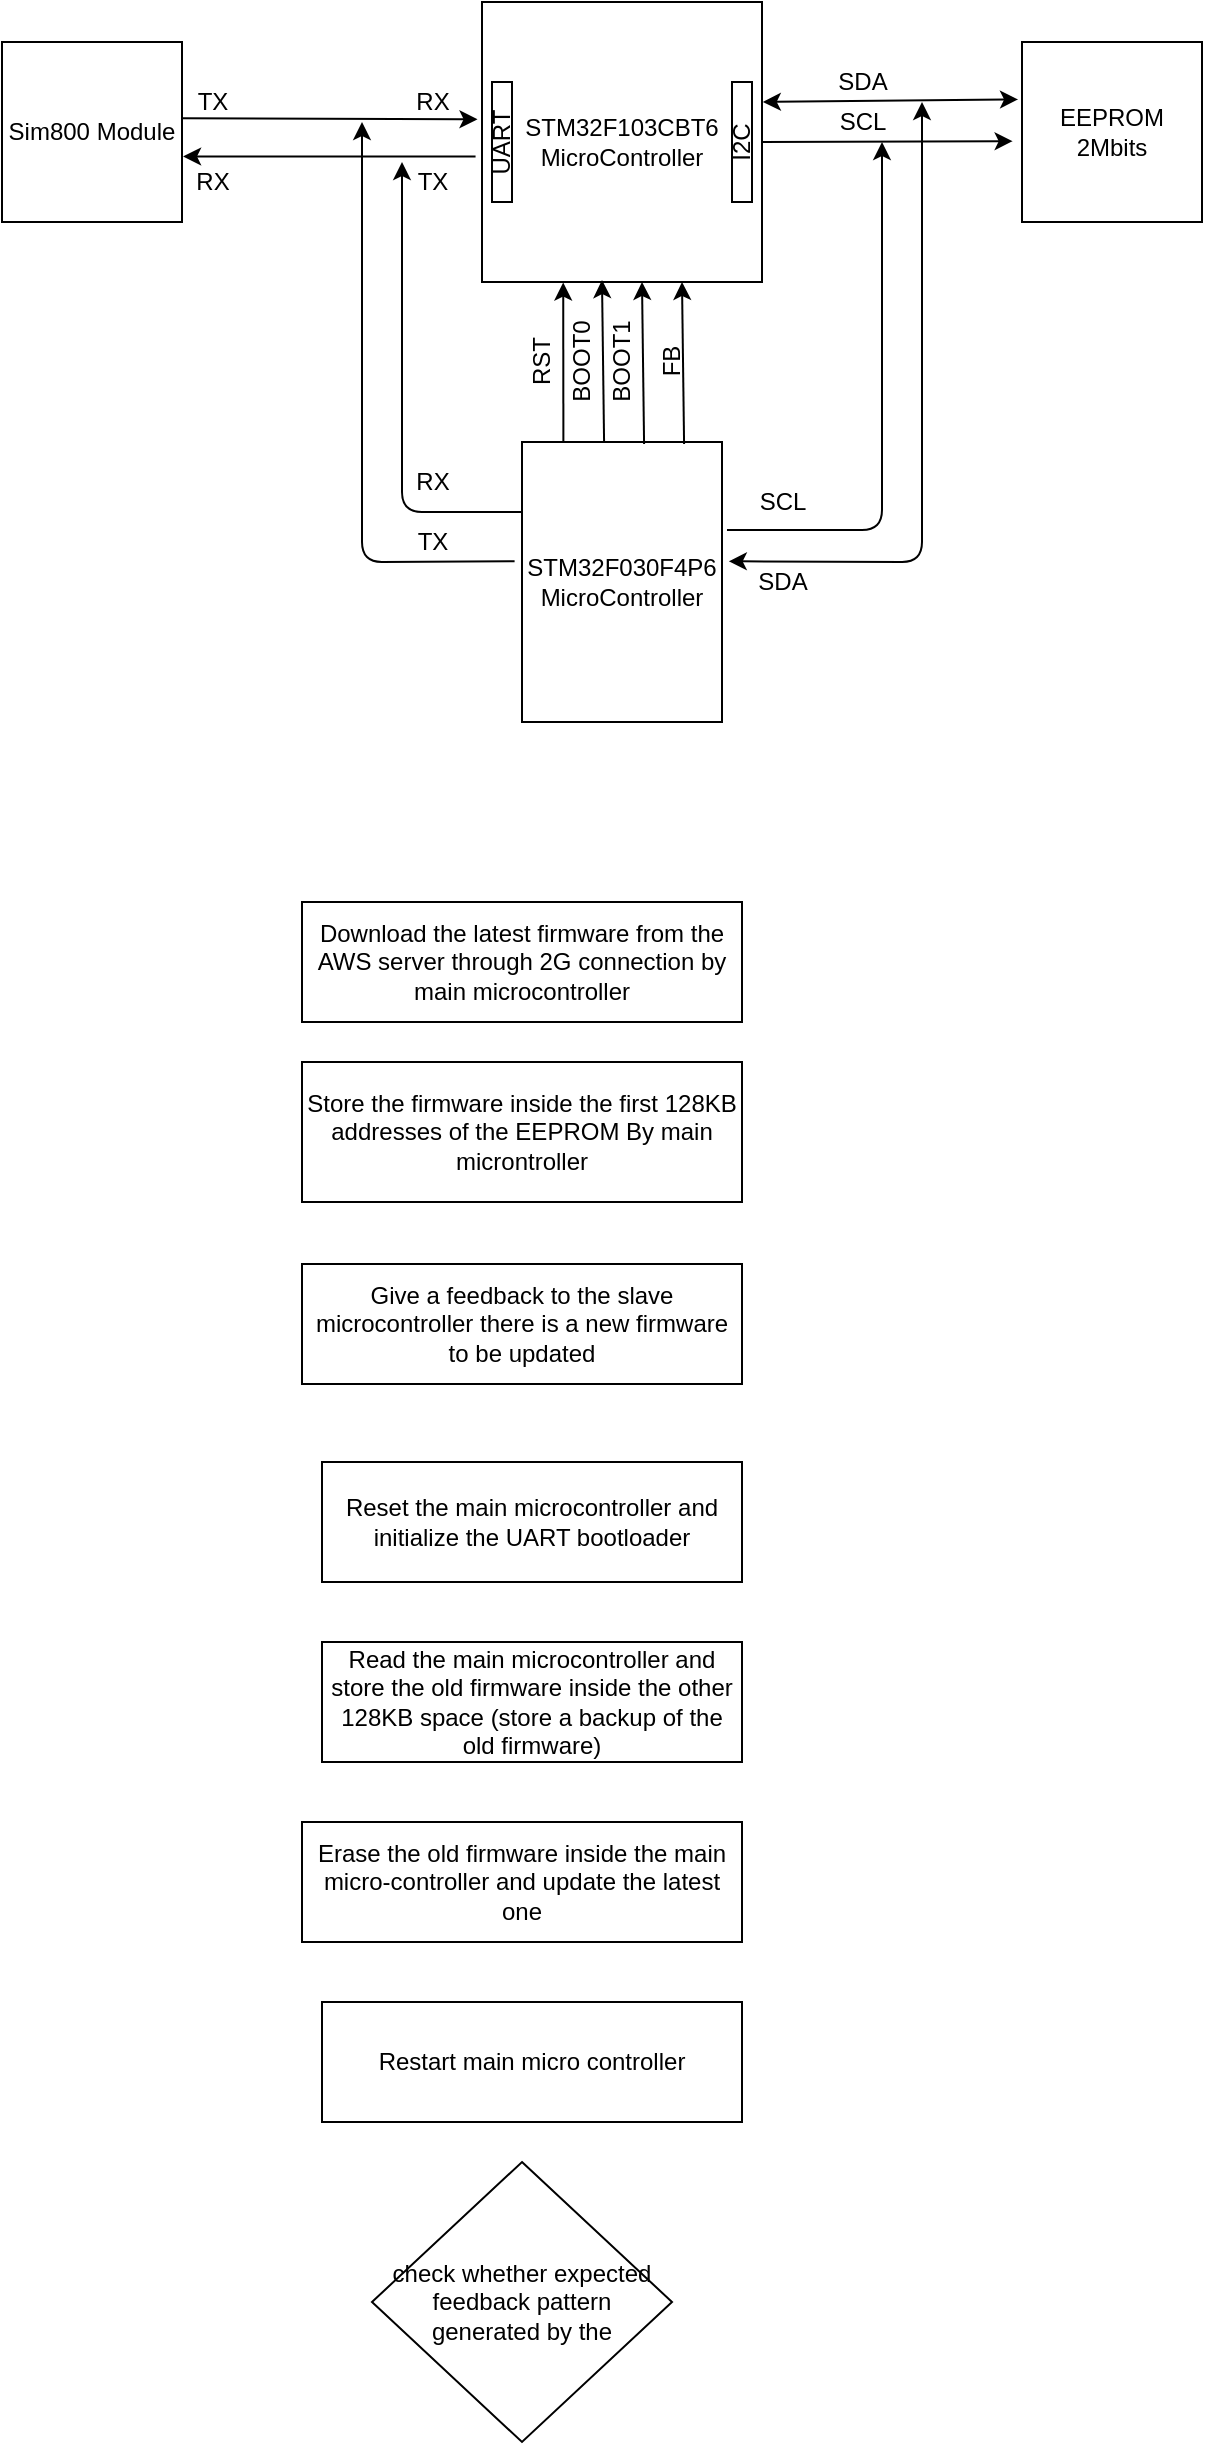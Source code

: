 <mxfile version="13.9.9" type="github">
  <diagram id="ih4VVNaegZ7z0H4zHUbt" name="Page-1">
    <mxGraphModel dx="5662" dy="533" grid="1" gridSize="10" guides="1" tooltips="1" connect="1" arrows="1" fold="1" page="1" pageScale="1" pageWidth="4681" pageHeight="3300" math="0" shadow="0">
      <root>
        <mxCell id="0" />
        <mxCell id="1" parent="0" />
        <mxCell id="DQvYJj_Bxt2w9UPb4Z1Z-1" value="&lt;div&gt;STM32F103CBT6&lt;/div&gt;&lt;div&gt;MicroController&lt;br&gt;&lt;/div&gt;" style="whiteSpace=wrap;html=1;aspect=fixed;" vertex="1" parent="1">
          <mxGeometry x="180" y="230" width="140" height="140" as="geometry" />
        </mxCell>
        <mxCell id="DQvYJj_Bxt2w9UPb4Z1Z-2" value="&lt;div&gt;STM32F030F4P6&lt;/div&gt;&lt;div&gt;MicroController&lt;br&gt;&lt;/div&gt;" style="rounded=0;whiteSpace=wrap;html=1;" vertex="1" parent="1">
          <mxGeometry x="200" y="450" width="100" height="140" as="geometry" />
        </mxCell>
        <mxCell id="DQvYJj_Bxt2w9UPb4Z1Z-3" value="Sim800 Module" style="whiteSpace=wrap;html=1;aspect=fixed;" vertex="1" parent="1">
          <mxGeometry x="-60" y="250" width="90" height="90" as="geometry" />
        </mxCell>
        <mxCell id="DQvYJj_Bxt2w9UPb4Z1Z-4" value="&lt;div&gt;EEPROM&lt;/div&gt;&lt;div&gt;2Mbits&lt;br&gt;&lt;/div&gt;" style="whiteSpace=wrap;html=1;aspect=fixed;" vertex="1" parent="1">
          <mxGeometry x="450" y="250" width="90" height="90" as="geometry" />
        </mxCell>
        <mxCell id="DQvYJj_Bxt2w9UPb4Z1Z-5" value="" style="endArrow=classic;html=1;entryX=0.29;entryY=1.002;entryDx=0;entryDy=0;entryPerimeter=0;exitX=0.207;exitY=0;exitDx=0;exitDy=0;exitPerimeter=0;" edge="1" parent="1" source="DQvYJj_Bxt2w9UPb4Z1Z-2" target="DQvYJj_Bxt2w9UPb4Z1Z-1">
          <mxGeometry width="50" height="50" relative="1" as="geometry">
            <mxPoint x="220" y="450" as="sourcePoint" />
            <mxPoint x="270" y="400" as="targetPoint" />
          </mxGeometry>
        </mxCell>
        <mxCell id="DQvYJj_Bxt2w9UPb4Z1Z-6" value="" style="endArrow=classic;html=1;entryX=0.314;entryY=0.993;entryDx=0;entryDy=0;entryPerimeter=0;exitX=0.25;exitY=0;exitDx=0;exitDy=0;" edge="1" parent="1">
          <mxGeometry width="50" height="50" relative="1" as="geometry">
            <mxPoint x="241.04" y="450" as="sourcePoint" />
            <mxPoint x="240.0" y="369.02" as="targetPoint" />
          </mxGeometry>
        </mxCell>
        <mxCell id="DQvYJj_Bxt2w9UPb4Z1Z-7" value="" style="endArrow=classic;html=1;entryX=0.314;entryY=0.993;entryDx=0;entryDy=0;entryPerimeter=0;exitX=0.25;exitY=0;exitDx=0;exitDy=0;" edge="1" parent="1">
          <mxGeometry width="50" height="50" relative="1" as="geometry">
            <mxPoint x="261.04" y="450.98" as="sourcePoint" />
            <mxPoint x="260.0" y="370" as="targetPoint" />
          </mxGeometry>
        </mxCell>
        <mxCell id="DQvYJj_Bxt2w9UPb4Z1Z-8" value="" style="endArrow=classic;html=1;entryX=0.314;entryY=0.993;entryDx=0;entryDy=0;entryPerimeter=0;exitX=0.25;exitY=0;exitDx=0;exitDy=0;" edge="1" parent="1">
          <mxGeometry width="50" height="50" relative="1" as="geometry">
            <mxPoint x="281.04" y="450.98" as="sourcePoint" />
            <mxPoint x="280.0" y="370" as="targetPoint" />
          </mxGeometry>
        </mxCell>
        <mxCell id="DQvYJj_Bxt2w9UPb4Z1Z-9" value="RST" style="text;html=1;align=center;verticalAlign=middle;resizable=0;points=[];autosize=1;rotation=-90;" vertex="1" parent="1">
          <mxGeometry x="190" y="400" width="40" height="20" as="geometry" />
        </mxCell>
        <mxCell id="DQvYJj_Bxt2w9UPb4Z1Z-10" value="BOOT0" style="text;html=1;align=center;verticalAlign=middle;resizable=0;points=[];autosize=1;rotation=-90;" vertex="1" parent="1">
          <mxGeometry x="200" y="400" width="60" height="20" as="geometry" />
        </mxCell>
        <mxCell id="DQvYJj_Bxt2w9UPb4Z1Z-11" value="BOOT1" style="text;html=1;align=center;verticalAlign=middle;resizable=0;points=[];autosize=1;rotation=-90;" vertex="1" parent="1">
          <mxGeometry x="220" y="400" width="60" height="20" as="geometry" />
        </mxCell>
        <mxCell id="DQvYJj_Bxt2w9UPb4Z1Z-12" value="FB" style="text;html=1;align=center;verticalAlign=middle;resizable=0;points=[];autosize=1;rotation=-90;" vertex="1" parent="1">
          <mxGeometry x="260" y="400" width="30" height="20" as="geometry" />
        </mxCell>
        <mxCell id="DQvYJj_Bxt2w9UPb4Z1Z-13" value="" style="endArrow=classic;startArrow=classic;html=1;entryX=-0.022;entryY=0.319;entryDx=0;entryDy=0;entryPerimeter=0;exitX=1.003;exitY=0.357;exitDx=0;exitDy=0;exitPerimeter=0;" edge="1" parent="1" source="DQvYJj_Bxt2w9UPb4Z1Z-1" target="DQvYJj_Bxt2w9UPb4Z1Z-4">
          <mxGeometry width="50" height="50" relative="1" as="geometry">
            <mxPoint x="321" y="279" as="sourcePoint" />
            <mxPoint x="410" y="270" as="targetPoint" />
          </mxGeometry>
        </mxCell>
        <mxCell id="DQvYJj_Bxt2w9UPb4Z1Z-14" value="" style="endArrow=classic;startArrow=classic;html=1;exitX=1.034;exitY=0.426;exitDx=0;exitDy=0;exitPerimeter=0;" edge="1" parent="1" source="DQvYJj_Bxt2w9UPb4Z1Z-2">
          <mxGeometry width="50" height="50" relative="1" as="geometry">
            <mxPoint x="360" y="390" as="sourcePoint" />
            <mxPoint x="400" y="280" as="targetPoint" />
            <Array as="points">
              <mxPoint x="400" y="510" />
            </Array>
          </mxGeometry>
        </mxCell>
        <mxCell id="DQvYJj_Bxt2w9UPb4Z1Z-15" value="" style="endArrow=classic;html=1;exitX=1;exitY=0.5;exitDx=0;exitDy=0;entryX=-0.052;entryY=0.551;entryDx=0;entryDy=0;entryPerimeter=0;" edge="1" parent="1" source="DQvYJj_Bxt2w9UPb4Z1Z-1" target="DQvYJj_Bxt2w9UPb4Z1Z-4">
          <mxGeometry width="50" height="50" relative="1" as="geometry">
            <mxPoint x="360" y="390" as="sourcePoint" />
            <mxPoint x="410" y="340" as="targetPoint" />
          </mxGeometry>
        </mxCell>
        <mxCell id="DQvYJj_Bxt2w9UPb4Z1Z-16" value="" style="endArrow=classic;html=1;exitX=1.025;exitY=0.314;exitDx=0;exitDy=0;exitPerimeter=0;" edge="1" parent="1" source="DQvYJj_Bxt2w9UPb4Z1Z-2">
          <mxGeometry width="50" height="50" relative="1" as="geometry">
            <mxPoint x="320" y="420" as="sourcePoint" />
            <mxPoint x="380" y="300" as="targetPoint" />
            <Array as="points">
              <mxPoint x="380" y="494" />
            </Array>
          </mxGeometry>
        </mxCell>
        <mxCell id="DQvYJj_Bxt2w9UPb4Z1Z-17" value="SDA" style="text;html=1;align=center;verticalAlign=middle;resizable=0;points=[];autosize=1;" vertex="1" parent="1">
          <mxGeometry x="350" y="260" width="40" height="20" as="geometry" />
        </mxCell>
        <mxCell id="DQvYJj_Bxt2w9UPb4Z1Z-18" value="SCL" style="text;html=1;align=center;verticalAlign=middle;resizable=0;points=[];autosize=1;" vertex="1" parent="1">
          <mxGeometry x="350" y="280" width="40" height="20" as="geometry" />
        </mxCell>
        <mxCell id="DQvYJj_Bxt2w9UPb4Z1Z-19" value="SDA" style="text;html=1;align=center;verticalAlign=middle;resizable=0;points=[];autosize=1;rotation=0;" vertex="1" parent="1">
          <mxGeometry x="310" y="510" width="40" height="20" as="geometry" />
        </mxCell>
        <mxCell id="DQvYJj_Bxt2w9UPb4Z1Z-20" value="SCL" style="text;html=1;align=center;verticalAlign=middle;resizable=0;points=[];autosize=1;rotation=0;" vertex="1" parent="1">
          <mxGeometry x="310" y="470" width="40" height="20" as="geometry" />
        </mxCell>
        <mxCell id="DQvYJj_Bxt2w9UPb4Z1Z-21" value="" style="endArrow=classic;html=1;exitX=0.996;exitY=0.424;exitDx=0;exitDy=0;exitPerimeter=0;entryX=-0.016;entryY=0.419;entryDx=0;entryDy=0;entryPerimeter=0;" edge="1" parent="1" source="DQvYJj_Bxt2w9UPb4Z1Z-3" target="DQvYJj_Bxt2w9UPb4Z1Z-1">
          <mxGeometry width="50" height="50" relative="1" as="geometry">
            <mxPoint x="60" y="300" as="sourcePoint" />
            <mxPoint x="110" y="250" as="targetPoint" />
          </mxGeometry>
        </mxCell>
        <mxCell id="DQvYJj_Bxt2w9UPb4Z1Z-22" value="" style="endArrow=classic;html=1;exitX=-0.023;exitY=0.552;exitDx=0;exitDy=0;exitPerimeter=0;entryX=1.006;entryY=0.636;entryDx=0;entryDy=0;entryPerimeter=0;" edge="1" parent="1" source="DQvYJj_Bxt2w9UPb4Z1Z-1" target="DQvYJj_Bxt2w9UPb4Z1Z-3">
          <mxGeometry width="50" height="50" relative="1" as="geometry">
            <mxPoint x="220" y="370" as="sourcePoint" />
            <mxPoint x="40" y="310" as="targetPoint" />
          </mxGeometry>
        </mxCell>
        <mxCell id="DQvYJj_Bxt2w9UPb4Z1Z-23" value="TX" style="text;html=1;align=center;verticalAlign=middle;resizable=0;points=[];autosize=1;" vertex="1" parent="1">
          <mxGeometry x="30" y="270" width="30" height="20" as="geometry" />
        </mxCell>
        <mxCell id="DQvYJj_Bxt2w9UPb4Z1Z-24" value="TX" style="text;html=1;align=center;verticalAlign=middle;resizable=0;points=[];autosize=1;" vertex="1" parent="1">
          <mxGeometry x="140" y="310" width="30" height="20" as="geometry" />
        </mxCell>
        <mxCell id="DQvYJj_Bxt2w9UPb4Z1Z-25" value="RX" style="text;html=1;align=center;verticalAlign=middle;resizable=0;points=[];autosize=1;" vertex="1" parent="1">
          <mxGeometry x="140" y="270" width="30" height="20" as="geometry" />
        </mxCell>
        <mxCell id="DQvYJj_Bxt2w9UPb4Z1Z-26" value="RX" style="text;html=1;align=center;verticalAlign=middle;resizable=0;points=[];autosize=1;" vertex="1" parent="1">
          <mxGeometry x="30" y="310" width="30" height="20" as="geometry" />
        </mxCell>
        <mxCell id="DQvYJj_Bxt2w9UPb4Z1Z-27" value="" style="endArrow=classic;html=1;exitX=-0.037;exitY=0.426;exitDx=0;exitDy=0;exitPerimeter=0;" edge="1" parent="1" source="DQvYJj_Bxt2w9UPb4Z1Z-2">
          <mxGeometry width="50" height="50" relative="1" as="geometry">
            <mxPoint x="80" y="470" as="sourcePoint" />
            <mxPoint x="120" y="290" as="targetPoint" />
            <Array as="points">
              <mxPoint x="120" y="510" />
            </Array>
          </mxGeometry>
        </mxCell>
        <mxCell id="DQvYJj_Bxt2w9UPb4Z1Z-28" value="TX" style="text;html=1;align=center;verticalAlign=middle;resizable=0;points=[];autosize=1;" vertex="1" parent="1">
          <mxGeometry x="140" y="490" width="30" height="20" as="geometry" />
        </mxCell>
        <mxCell id="DQvYJj_Bxt2w9UPb4Z1Z-29" value="" style="endArrow=classic;html=1;exitX=0;exitY=0.25;exitDx=0;exitDy=0;" edge="1" parent="1" source="DQvYJj_Bxt2w9UPb4Z1Z-2">
          <mxGeometry width="50" height="50" relative="1" as="geometry">
            <mxPoint x="216.3" y="529.64" as="sourcePoint" />
            <mxPoint x="140" y="310" as="targetPoint" />
            <Array as="points">
              <mxPoint x="140" y="485" />
            </Array>
          </mxGeometry>
        </mxCell>
        <mxCell id="DQvYJj_Bxt2w9UPb4Z1Z-30" value="RX" style="text;html=1;align=center;verticalAlign=middle;resizable=0;points=[];autosize=1;" vertex="1" parent="1">
          <mxGeometry x="140" y="460" width="30" height="20" as="geometry" />
        </mxCell>
        <mxCell id="DQvYJj_Bxt2w9UPb4Z1Z-32" value="UART " style="rounded=0;whiteSpace=wrap;html=1;rotation=-90;" vertex="1" parent="1">
          <mxGeometry x="160" y="295" width="60" height="10" as="geometry" />
        </mxCell>
        <mxCell id="DQvYJj_Bxt2w9UPb4Z1Z-33" value="I2C" style="rounded=0;whiteSpace=wrap;html=1;rotation=-90;" vertex="1" parent="1">
          <mxGeometry x="280" y="295" width="60" height="10" as="geometry" />
        </mxCell>
        <mxCell id="DQvYJj_Bxt2w9UPb4Z1Z-34" value="Download the latest firmware from the AWS server through 2G connection by main microcontroller " style="rounded=0;whiteSpace=wrap;html=1;" vertex="1" parent="1">
          <mxGeometry x="90" y="680" width="220" height="60" as="geometry" />
        </mxCell>
        <mxCell id="DQvYJj_Bxt2w9UPb4Z1Z-35" value="Store the firmware inside the first 128KB addresses of the EEPROM By main microntroller" style="rounded=0;whiteSpace=wrap;html=1;" vertex="1" parent="1">
          <mxGeometry x="90" y="760" width="220" height="70" as="geometry" />
        </mxCell>
        <mxCell id="DQvYJj_Bxt2w9UPb4Z1Z-36" value="Give a feedback to the slave microcontroller there is a new firmware to be updated" style="rounded=0;whiteSpace=wrap;html=1;" vertex="1" parent="1">
          <mxGeometry x="90" y="861" width="220" height="60" as="geometry" />
        </mxCell>
        <mxCell id="DQvYJj_Bxt2w9UPb4Z1Z-37" value="Reset the main microcontroller and initialize the UART bootloader" style="rounded=0;whiteSpace=wrap;html=1;" vertex="1" parent="1">
          <mxGeometry x="100" y="960" width="210" height="60" as="geometry" />
        </mxCell>
        <mxCell id="DQvYJj_Bxt2w9UPb4Z1Z-38" value="Read the main microcontroller and store the old firmware inside the other 128KB space (store a backup of the old firmware)" style="rounded=0;whiteSpace=wrap;html=1;" vertex="1" parent="1">
          <mxGeometry x="100" y="1050" width="210" height="60" as="geometry" />
        </mxCell>
        <mxCell id="DQvYJj_Bxt2w9UPb4Z1Z-39" value="Erase the old firmware inside the main micro-controller and update the latest one" style="rounded=0;whiteSpace=wrap;html=1;" vertex="1" parent="1">
          <mxGeometry x="90" y="1140" width="220" height="60" as="geometry" />
        </mxCell>
        <mxCell id="DQvYJj_Bxt2w9UPb4Z1Z-40" value="&lt;div&gt;check whether expected feedback pattern&lt;/div&gt;&lt;div&gt;generated by the &lt;br&gt;&lt;/div&gt;" style="rhombus;whiteSpace=wrap;html=1;" vertex="1" parent="1">
          <mxGeometry x="125" y="1310" width="150" height="140" as="geometry" />
        </mxCell>
        <mxCell id="DQvYJj_Bxt2w9UPb4Z1Z-41" value="Restart main micro controller " style="rounded=0;whiteSpace=wrap;html=1;" vertex="1" parent="1">
          <mxGeometry x="100" y="1230" width="210" height="60" as="geometry" />
        </mxCell>
      </root>
    </mxGraphModel>
  </diagram>
</mxfile>
